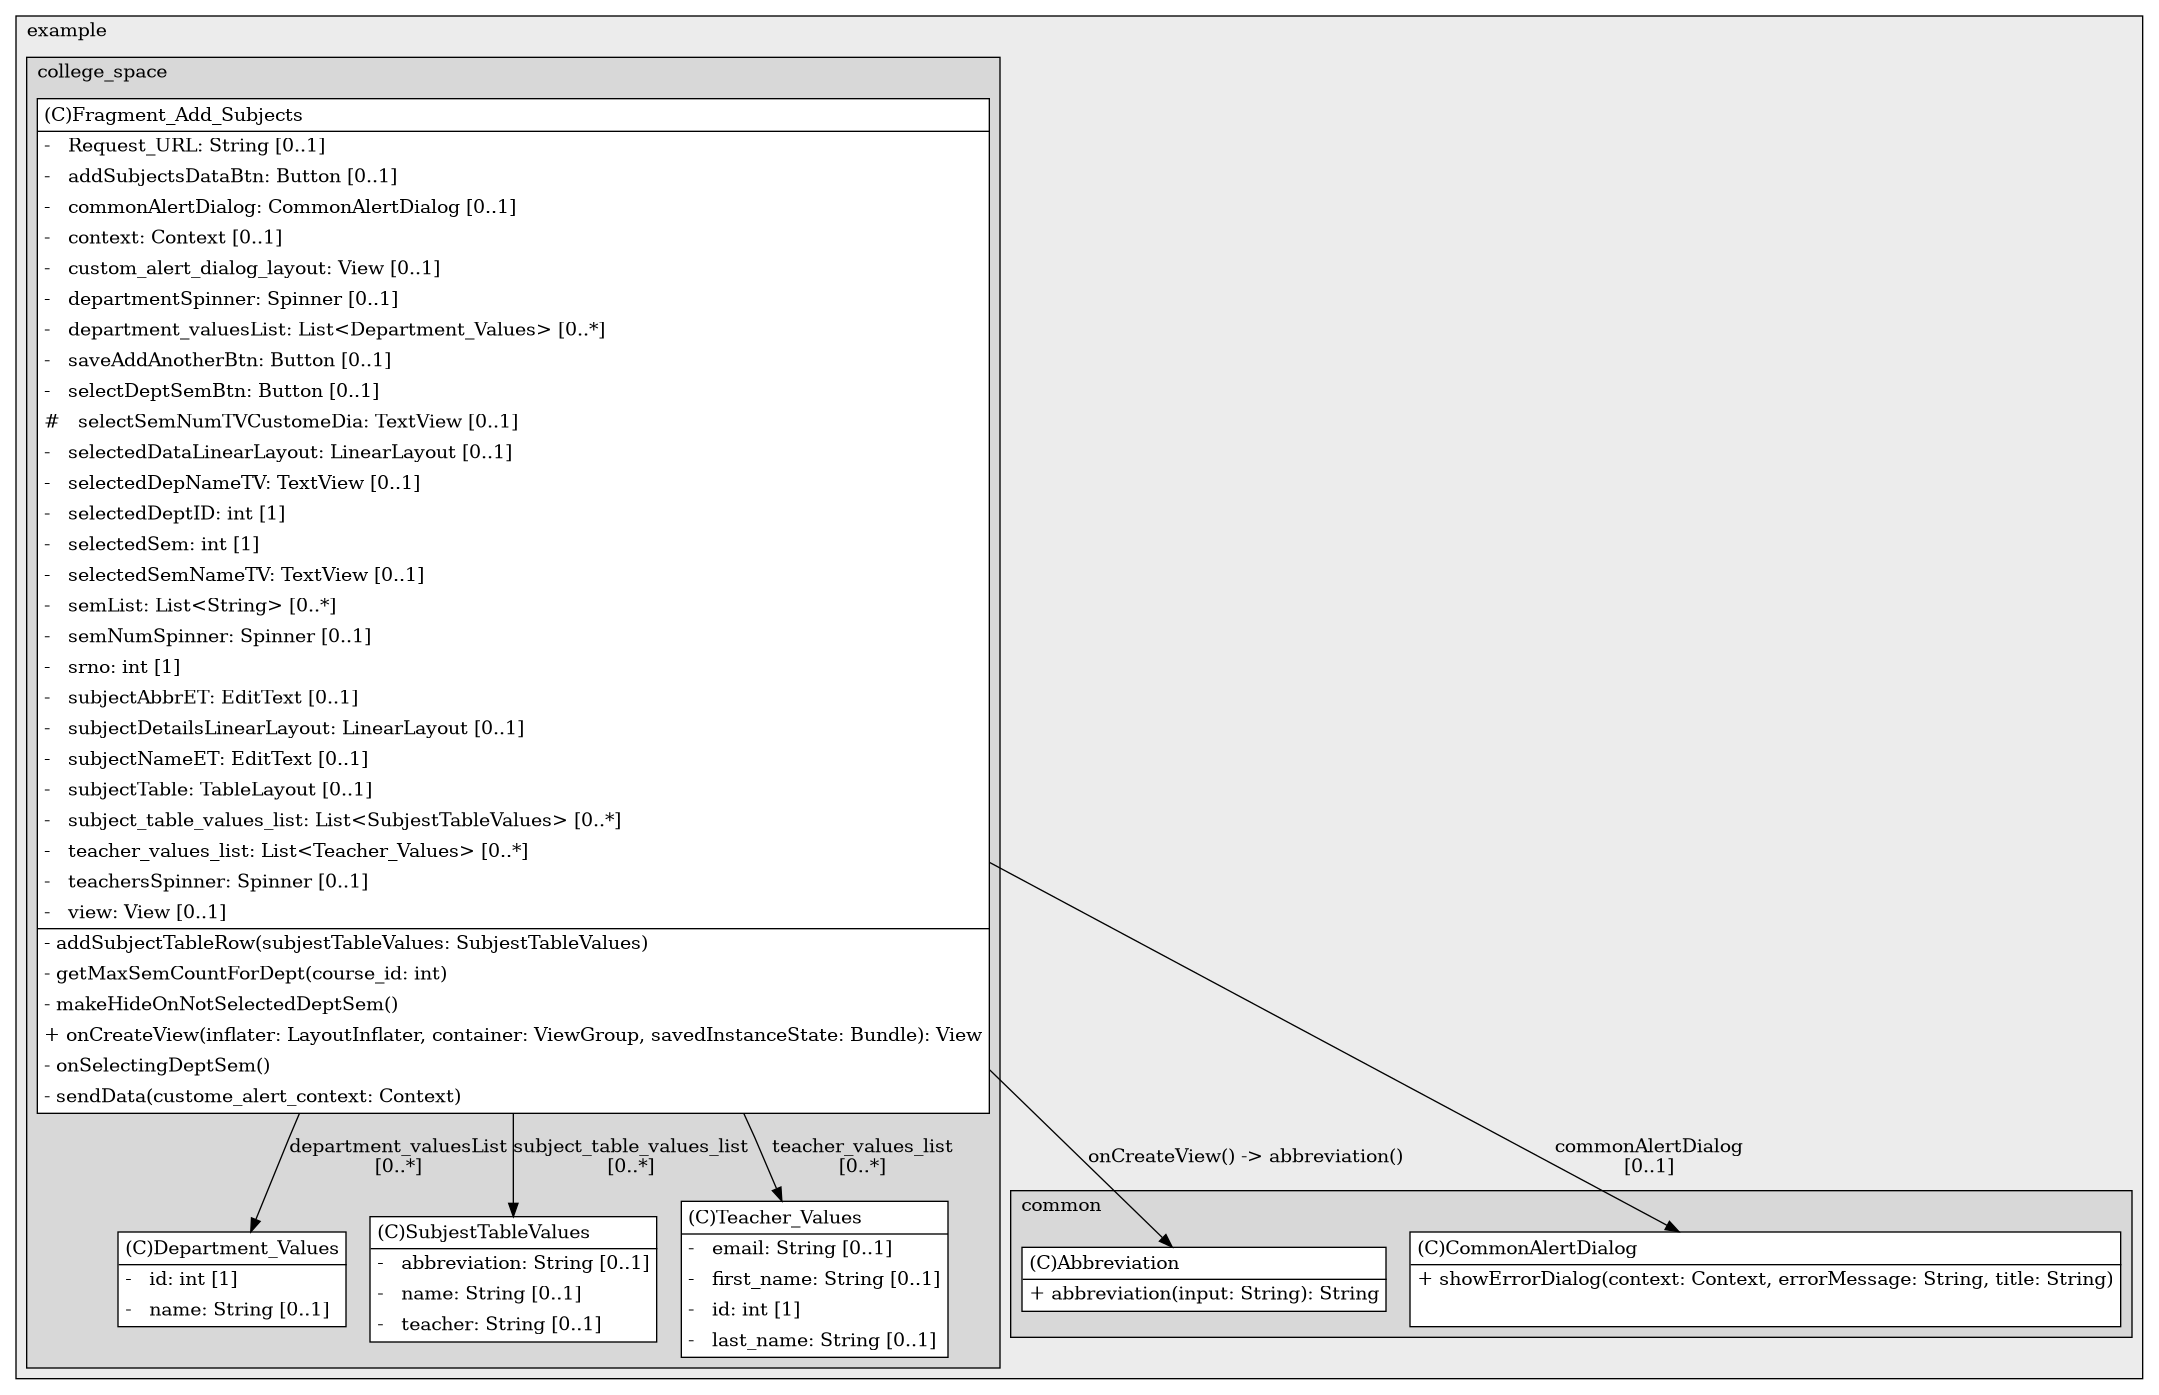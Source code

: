 @startuml

/' diagram meta data start
config=StructureConfiguration;
{
  "projectClassification": {
    "searchMode": "OpenProject", // OpenProject, AllProjects
    "includedProjects": "",
    "pathEndKeywords": "*.impl",
    "isClientPath": "",
    "isClientName": "",
    "isTestPath": "",
    "isTestName": "",
    "isMappingPath": "",
    "isMappingName": "",
    "isDataAccessPath": "",
    "isDataAccessName": "",
    "isDataStructurePath": "",
    "isDataStructureName": "",
    "isInterfaceStructuresPath": "",
    "isInterfaceStructuresName": "",
    "isEntryPointPath": "",
    "isEntryPointName": "",
    "treatFinalFieldsAsMandatory": false
  },
  "graphRestriction": {
    "classPackageExcludeFilter": "",
    "classPackageIncludeFilter": "",
    "classNameExcludeFilter": "",
    "classNameIncludeFilter": "",
    "methodNameExcludeFilter": "",
    "methodNameIncludeFilter": "",
    "removeByInheritance": "", // inheritance/annotation based filtering is done in a second step
    "removeByAnnotation": "",
    "removeByClassPackage": "", // cleanup the graph after inheritance/annotation based filtering is done
    "removeByClassName": "",
    "cutMappings": false,
    "cutEnum": true,
    "cutTests": true,
    "cutClient": true,
    "cutDataAccess": false,
    "cutInterfaceStructures": false,
    "cutDataStructures": false,
    "cutGetterAndSetter": true,
    "cutConstructors": true
  },
  "graphTraversal": {
    "forwardDepth": 6,
    "backwardDepth": 6,
    "classPackageExcludeFilter": "",
    "classPackageIncludeFilter": "",
    "classNameExcludeFilter": "",
    "classNameIncludeFilter": "",
    "methodNameExcludeFilter": "",
    "methodNameIncludeFilter": "",
    "hideMappings": false,
    "hideDataStructures": false,
    "hidePrivateMethods": true,
    "hideInterfaceCalls": true, // indirection: implementation -> interface (is hidden) -> implementation
    "onlyShowApplicationEntryPoints": false, // root node is included
    "useMethodCallsForStructureDiagram": "ForwardOnly" // ForwardOnly, BothDirections, No
  },
  "details": {
    "aggregation": "GroupByClass", // ByClass, GroupByClass, None
    "showClassGenericTypes": true,
    "showMethods": true,
    "showMethodParameterNames": true,
    "showMethodParameterTypes": true,
    "showMethodReturnType": true,
    "showPackageLevels": 2,
    "showDetailedClassStructure": true
  },
  "rootClass": "com.example.college_space.administration.Fragment_Add_Subjects",
  "extensionCallbackMethod": "" // qualified.class.name#methodName - signature: public static String method(String)
}
diagram meta data end '/



digraph g {
    rankdir="TB"
    splines=polyline
    

'nodes 
subgraph cluster_1322970774 { 
   	label=example
	labeljust=l
	fillcolor="#ececec"
	style=filled
   
   subgraph cluster_312184102 { 
   	label=college_space
	labeljust=l
	fillcolor="#d8d8d8"
	style=filled
   
   Department_Values1773789759[
	label=<<TABLE BORDER="1" CELLBORDER="0" CELLPADDING="4" CELLSPACING="0">
<TR><TD ALIGN="LEFT" >(C)Department_Values</TD></TR>
<HR/>
<TR><TD ALIGN="LEFT" >-   id: int [1]</TD></TR>
<TR><TD ALIGN="LEFT" >-   name: String [0..1]</TD></TR>
</TABLE>>
	style=filled
	margin=0
	shape=plaintext
	fillcolor="#FFFFFF"
];

Fragment_Add_Subjects1773789759[
	label=<<TABLE BORDER="1" CELLBORDER="0" CELLPADDING="4" CELLSPACING="0">
<TR><TD ALIGN="LEFT" >(C)Fragment_Add_Subjects</TD></TR>
<HR/>
<TR><TD ALIGN="LEFT" >-   Request_URL: String [0..1]</TD></TR>
<TR><TD ALIGN="LEFT" >-   addSubjectsDataBtn: Button [0..1]</TD></TR>
<TR><TD ALIGN="LEFT" >-   commonAlertDialog: CommonAlertDialog [0..1]</TD></TR>
<TR><TD ALIGN="LEFT" >-   context: Context [0..1]</TD></TR>
<TR><TD ALIGN="LEFT" >-   custom_alert_dialog_layout: View [0..1]</TD></TR>
<TR><TD ALIGN="LEFT" >-   departmentSpinner: Spinner [0..1]</TD></TR>
<TR><TD ALIGN="LEFT" >-   department_valuesList: List&lt;Department_Values&gt; [0..*]</TD></TR>
<TR><TD ALIGN="LEFT" >-   saveAddAnotherBtn: Button [0..1]</TD></TR>
<TR><TD ALIGN="LEFT" >-   selectDeptSemBtn: Button [0..1]</TD></TR>
<TR><TD ALIGN="LEFT" >#   selectSemNumTVCustomeDia: TextView [0..1]</TD></TR>
<TR><TD ALIGN="LEFT" >-   selectedDataLinearLayout: LinearLayout [0..1]</TD></TR>
<TR><TD ALIGN="LEFT" >-   selectedDepNameTV: TextView [0..1]</TD></TR>
<TR><TD ALIGN="LEFT" >-   selectedDeptID: int [1]</TD></TR>
<TR><TD ALIGN="LEFT" >-   selectedSem: int [1]</TD></TR>
<TR><TD ALIGN="LEFT" >-   selectedSemNameTV: TextView [0..1]</TD></TR>
<TR><TD ALIGN="LEFT" >-   semList: List&lt;String&gt; [0..*]</TD></TR>
<TR><TD ALIGN="LEFT" >-   semNumSpinner: Spinner [0..1]</TD></TR>
<TR><TD ALIGN="LEFT" >-   srno: int [1]</TD></TR>
<TR><TD ALIGN="LEFT" >-   subjectAbbrET: EditText [0..1]</TD></TR>
<TR><TD ALIGN="LEFT" >-   subjectDetailsLinearLayout: LinearLayout [0..1]</TD></TR>
<TR><TD ALIGN="LEFT" >-   subjectNameET: EditText [0..1]</TD></TR>
<TR><TD ALIGN="LEFT" >-   subjectTable: TableLayout [0..1]</TD></TR>
<TR><TD ALIGN="LEFT" >-   subject_table_values_list: List&lt;SubjestTableValues&gt; [0..*]</TD></TR>
<TR><TD ALIGN="LEFT" >-   teacher_values_list: List&lt;Teacher_Values&gt; [0..*]</TD></TR>
<TR><TD ALIGN="LEFT" >-   teachersSpinner: Spinner [0..1]</TD></TR>
<TR><TD ALIGN="LEFT" >-   view: View [0..1]</TD></TR>
<HR/>
<TR><TD ALIGN="LEFT" >- addSubjectTableRow(subjestTableValues: SubjestTableValues)</TD></TR>
<TR><TD ALIGN="LEFT" >- getMaxSemCountForDept(course_id: int)</TD></TR>
<TR><TD ALIGN="LEFT" >- makeHideOnNotSelectedDeptSem()</TD></TR>
<TR><TD ALIGN="LEFT" >+ onCreateView(inflater: LayoutInflater, container: ViewGroup, savedInstanceState: Bundle): View</TD></TR>
<TR><TD ALIGN="LEFT" >- onSelectingDeptSem()</TD></TR>
<TR><TD ALIGN="LEFT" >- sendData(custome_alert_context: Context)</TD></TR>
</TABLE>>
	style=filled
	margin=0
	shape=plaintext
	fillcolor="#FFFFFF"
];

SubjestTableValues1773789759[
	label=<<TABLE BORDER="1" CELLBORDER="0" CELLPADDING="4" CELLSPACING="0">
<TR><TD ALIGN="LEFT" >(C)SubjestTableValues</TD></TR>
<HR/>
<TR><TD ALIGN="LEFT" >-   abbreviation: String [0..1]</TD></TR>
<TR><TD ALIGN="LEFT" >-   name: String [0..1]</TD></TR>
<TR><TD ALIGN="LEFT" >-   teacher: String [0..1]</TD></TR>
</TABLE>>
	style=filled
	margin=0
	shape=plaintext
	fillcolor="#FFFFFF"
];

Teacher_Values1773789759[
	label=<<TABLE BORDER="1" CELLBORDER="0" CELLPADDING="4" CELLSPACING="0">
<TR><TD ALIGN="LEFT" >(C)Teacher_Values</TD></TR>
<HR/>
<TR><TD ALIGN="LEFT" >-   email: String [0..1]</TD></TR>
<TR><TD ALIGN="LEFT" >-   first_name: String [0..1]</TD></TR>
<TR><TD ALIGN="LEFT" >-   id: int [1]</TD></TR>
<TR><TD ALIGN="LEFT" >-   last_name: String [0..1]</TD></TR>
</TABLE>>
	style=filled
	margin=0
	shape=plaintext
	fillcolor="#FFFFFF"
];
} 

subgraph cluster_753913105 { 
   	label=common
	labeljust=l
	fillcolor="#d8d8d8"
	style=filled
   
   Abbreviation27948796[
	label=<<TABLE BORDER="1" CELLBORDER="0" CELLPADDING="4" CELLSPACING="0">
<TR><TD ALIGN="LEFT" >(C)Abbreviation</TD></TR>
<HR/>
<TR><TD ALIGN="LEFT" >+ abbreviation(input: String): String</TD></TR>
</TABLE>>
	style=filled
	margin=0
	shape=plaintext
	fillcolor="#FFFFFF"
];

CommonAlertDialog379217798[
	label=<<TABLE BORDER="1" CELLBORDER="0" CELLPADDING="4" CELLSPACING="0">
<TR><TD ALIGN="LEFT" >(C)CommonAlertDialog</TD></TR>
<HR/>
<TR><TD ALIGN="LEFT" >+ showErrorDialog(context: Context, errorMessage: String, title: String)</TD></TR>
<TR><TD ALIGN="LEFT" >                     </TD></TR>
</TABLE>>
	style=filled
	margin=0
	shape=plaintext
	fillcolor="#FFFFFF"
];
} 
} 

'edges    
Fragment_Add_Subjects1773789759 -> Abbreviation27948796[label="onCreateView() -> abbreviation()"];
Fragment_Add_Subjects1773789759 -> CommonAlertDialog379217798[label="commonAlertDialog
[0..1]"];
Fragment_Add_Subjects1773789759 -> Department_Values1773789759[label="department_valuesList
[0..*]"];
Fragment_Add_Subjects1773789759 -> SubjestTableValues1773789759[label="subject_table_values_list
[0..*]"];
Fragment_Add_Subjects1773789759 -> Teacher_Values1773789759[label="teacher_values_list
[0..*]"];
    
}
@enduml